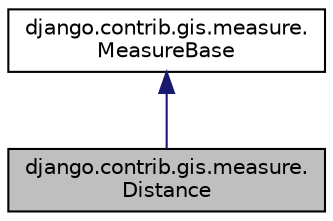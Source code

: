 digraph "django.contrib.gis.measure.Distance"
{
 // LATEX_PDF_SIZE
  edge [fontname="Helvetica",fontsize="10",labelfontname="Helvetica",labelfontsize="10"];
  node [fontname="Helvetica",fontsize="10",shape=record];
  Node1 [label="django.contrib.gis.measure.\lDistance",height=0.2,width=0.4,color="black", fillcolor="grey75", style="filled", fontcolor="black",tooltip=" "];
  Node2 -> Node1 [dir="back",color="midnightblue",fontsize="10",style="solid"];
  Node2 [label="django.contrib.gis.measure.\lMeasureBase",height=0.2,width=0.4,color="black", fillcolor="white", style="filled",URL="$classdjango_1_1contrib_1_1gis_1_1measure_1_1_measure_base.html",tooltip=" "];
}
